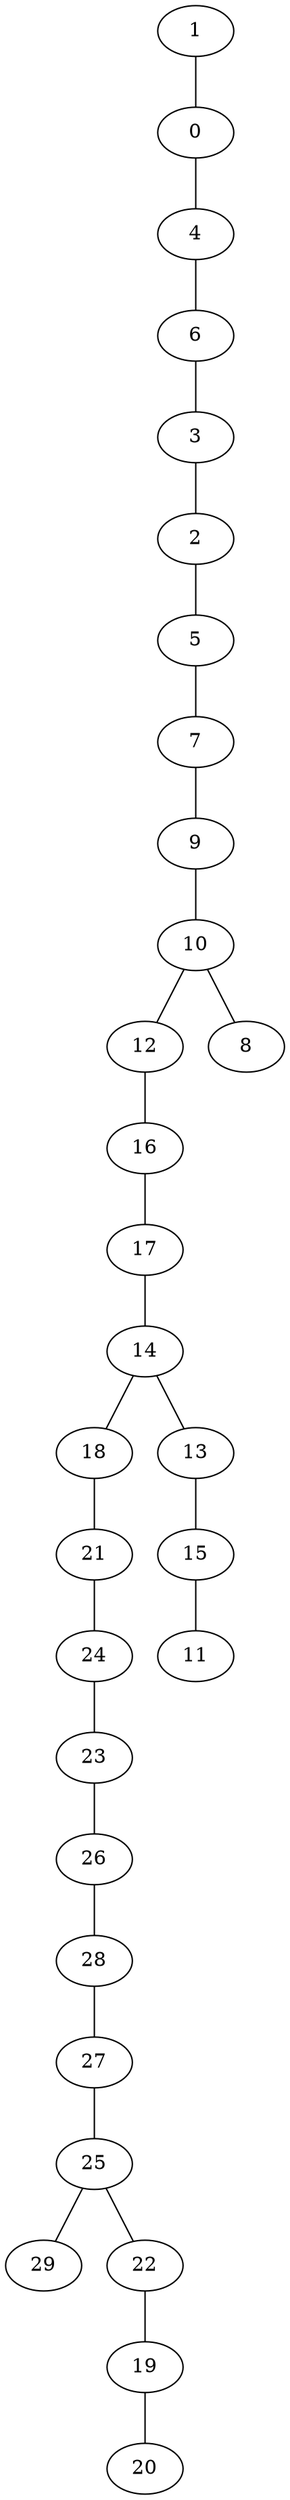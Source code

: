 strict graph G {
1;
0;
4;
6;
3;
2;
5;
7;
9;
10;
12;
16;
17;
14;
18;
21;
24;
23;
26;
28;
27;
25;
29;
22;
19;
20;
13;
15;
11;
8;
27 -- 25;
14 -- 13;
3 -- 2;
24 -- 23;
26 -- 28;
18 -- 21;
13 -- 15;
25 -- 29;
10 -- 12;
15 -- 11;
1 -- 0;
2 -- 5;
17 -- 14;
28 -- 27;
5 -- 7;
12 -- 16;
0 -- 4;
19 -- 20;
10 -- 8;
22 -- 19;
7 -- 9;
16 -- 17;
4 -- 6;
6 -- 3;
14 -- 18;
25 -- 22;
21 -- 24;
23 -- 26;
9 -- 10;
}
